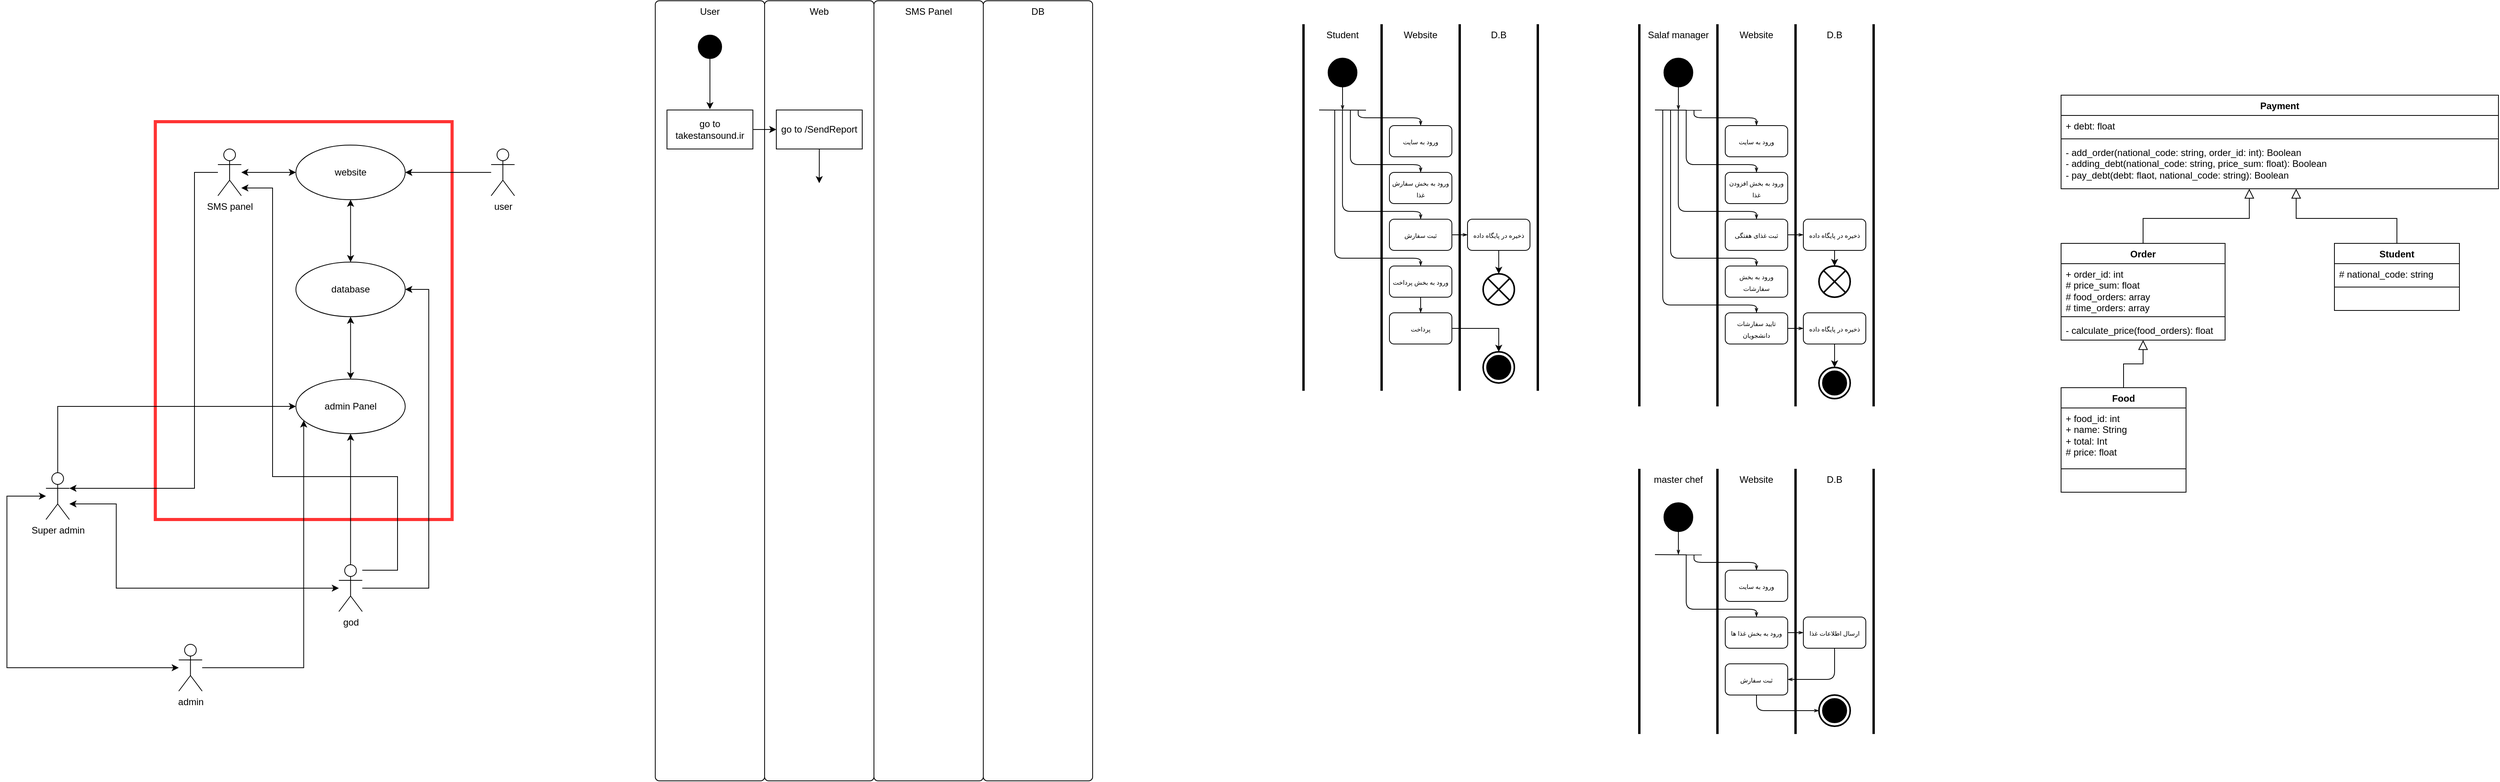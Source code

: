 <mxfile version="24.0.7" type="github">
  <diagram name="Page-1" id="4foU-sPMuwIL9KJDtfh4">
    <mxGraphModel dx="6680" dy="3847" grid="1" gridSize="10" guides="1" tooltips="1" connect="1" arrows="1" fold="1" page="1" pageScale="1" pageWidth="850" pageHeight="1100" math="0" shadow="0">
      <root>
        <mxCell id="0" />
        <mxCell id="1" parent="0" />
        <mxCell id="Uk1gx759VjxqlsX4QYIc-43" value="" style="html=1;whiteSpace=wrap;fillColor=none;strokeColor=#FF3333;strokeWidth=4;" parent="1" vertex="1">
          <mxGeometry x="289.86" y="185" width="380" height="510" as="geometry" />
        </mxCell>
        <mxCell id="Uk1gx759VjxqlsX4QYIc-20" value="" style="edgeStyle=orthogonalEdgeStyle;rounded=0;orthogonalLoop=1;jettySize=auto;html=1;startArrow=classic;startFill=1;" parent="1" source="Uk1gx759VjxqlsX4QYIc-2" target="Uk1gx759VjxqlsX4QYIc-19" edge="1">
          <mxGeometry relative="1" as="geometry" />
        </mxCell>
        <mxCell id="Uk1gx759VjxqlsX4QYIc-22" value="" style="edgeStyle=orthogonalEdgeStyle;rounded=0;orthogonalLoop=1;jettySize=auto;html=1;startArrow=classic;startFill=1;" parent="1" source="Uk1gx759VjxqlsX4QYIc-2" target="3tBQV6L8JSqMH3o-LpQg-3" edge="1">
          <mxGeometry relative="1" as="geometry">
            <mxPoint x="439.86" y="250" as="targetPoint" />
          </mxGeometry>
        </mxCell>
        <mxCell id="Uk1gx759VjxqlsX4QYIc-2" value="website" style="ellipse;whiteSpace=wrap;html=1;gradientColor=none;fillColor=default;" parent="1" vertex="1">
          <mxGeometry x="469.86" y="215" width="140" height="70" as="geometry" />
        </mxCell>
        <mxCell id="Uk1gx759VjxqlsX4QYIc-7" style="edgeStyle=orthogonalEdgeStyle;rounded=0;orthogonalLoop=1;jettySize=auto;html=1;" parent="1" source="Uk1gx759VjxqlsX4QYIc-4" target="Uk1gx759VjxqlsX4QYIc-2" edge="1">
          <mxGeometry relative="1" as="geometry" />
        </mxCell>
        <mxCell id="Uk1gx759VjxqlsX4QYIc-4" value="user" style="shape=umlActor;verticalLabelPosition=bottom;verticalAlign=top;html=1;gradientColor=none;fillColor=default;" parent="1" vertex="1">
          <mxGeometry x="719.86" y="220" width="30" height="60" as="geometry" />
        </mxCell>
        <mxCell id="Uk1gx759VjxqlsX4QYIc-19" value="database" style="ellipse;whiteSpace=wrap;html=1;gradientColor=none;fillColor=default;" parent="1" vertex="1">
          <mxGeometry x="469.86" y="365" width="140" height="70" as="geometry" />
        </mxCell>
        <mxCell id="Uk1gx759VjxqlsX4QYIc-33" style="edgeStyle=orthogonalEdgeStyle;rounded=0;orthogonalLoop=1;jettySize=auto;html=1;" parent="1" source="3tBQV6L8JSqMH3o-LpQg-3" target="Uk1gx759VjxqlsX4QYIc-29" edge="1">
          <mxGeometry relative="1" as="geometry">
            <Array as="points">
              <mxPoint x="340" y="250" />
              <mxPoint x="340" y="655" />
            </Array>
            <mxPoint x="364.889" y="284.912" as="sourcePoint" />
          </mxGeometry>
        </mxCell>
        <mxCell id="Uk1gx759VjxqlsX4QYIc-25" value="" style="edgeStyle=orthogonalEdgeStyle;rounded=0;orthogonalLoop=1;jettySize=auto;html=1;startArrow=classic;startFill=1;" parent="1" source="Uk1gx759VjxqlsX4QYIc-23" target="Uk1gx759VjxqlsX4QYIc-19" edge="1">
          <mxGeometry relative="1" as="geometry" />
        </mxCell>
        <mxCell id="Uk1gx759VjxqlsX4QYIc-23" value="admin Panel" style="ellipse;whiteSpace=wrap;html=1;gradientColor=none;fillColor=default;" parent="1" vertex="1">
          <mxGeometry x="469.86" y="515" width="140" height="70" as="geometry" />
        </mxCell>
        <mxCell id="Uk1gx759VjxqlsX4QYIc-30" style="edgeStyle=orthogonalEdgeStyle;rounded=0;orthogonalLoop=1;jettySize=auto;html=1;" parent="1" source="Uk1gx759VjxqlsX4QYIc-26" target="Uk1gx759VjxqlsX4QYIc-23" edge="1">
          <mxGeometry relative="1" as="geometry">
            <Array as="points">
              <mxPoint x="479.86" y="885" />
            </Array>
          </mxGeometry>
        </mxCell>
        <mxCell id="Uk1gx759VjxqlsX4QYIc-26" value="admin" style="shape=umlActor;verticalLabelPosition=bottom;verticalAlign=top;html=1;gradientColor=none;fillColor=default;" parent="1" vertex="1">
          <mxGeometry x="319.86" y="855" width="30" height="60" as="geometry" />
        </mxCell>
        <mxCell id="Uk1gx759VjxqlsX4QYIc-31" style="edgeStyle=orthogonalEdgeStyle;rounded=0;orthogonalLoop=1;jettySize=auto;html=1;" parent="1" source="Uk1gx759VjxqlsX4QYIc-28" target="Uk1gx759VjxqlsX4QYIc-23" edge="1">
          <mxGeometry relative="1" as="geometry" />
        </mxCell>
        <mxCell id="Uk1gx759VjxqlsX4QYIc-34" style="edgeStyle=orthogonalEdgeStyle;rounded=0;orthogonalLoop=1;jettySize=auto;html=1;startArrow=classic;startFill=1;" parent="1" source="Uk1gx759VjxqlsX4QYIc-28" target="Uk1gx759VjxqlsX4QYIc-29" edge="1">
          <mxGeometry relative="1" as="geometry">
            <Array as="points">
              <mxPoint x="239.86" y="783" />
              <mxPoint x="239.86" y="675" />
            </Array>
          </mxGeometry>
        </mxCell>
        <mxCell id="3tBQV6L8JSqMH3o-LpQg-1" style="edgeStyle=orthogonalEdgeStyle;rounded=0;orthogonalLoop=1;jettySize=auto;html=1;" edge="1" parent="1" source="Uk1gx759VjxqlsX4QYIc-28" target="Uk1gx759VjxqlsX4QYIc-19">
          <mxGeometry relative="1" as="geometry">
            <Array as="points">
              <mxPoint x="640" y="783" />
              <mxPoint x="640" y="400" />
            </Array>
          </mxGeometry>
        </mxCell>
        <mxCell id="3tBQV6L8JSqMH3o-LpQg-2" style="edgeStyle=orthogonalEdgeStyle;rounded=0;orthogonalLoop=1;jettySize=auto;html=1;" edge="1" parent="1" source="Uk1gx759VjxqlsX4QYIc-28" target="3tBQV6L8JSqMH3o-LpQg-3">
          <mxGeometry relative="1" as="geometry">
            <mxPoint x="420" y="274.423" as="targetPoint" />
            <Array as="points">
              <mxPoint x="600" y="760" />
              <mxPoint x="600" y="640" />
              <mxPoint x="440" y="640" />
              <mxPoint x="440" y="270" />
            </Array>
          </mxGeometry>
        </mxCell>
        <mxCell id="Uk1gx759VjxqlsX4QYIc-28" value="god" style="shape=umlActor;verticalLabelPosition=bottom;verticalAlign=top;html=1;gradientColor=none;fillColor=default;" parent="1" vertex="1">
          <mxGeometry x="524.86" y="753" width="30" height="60" as="geometry" />
        </mxCell>
        <mxCell id="Uk1gx759VjxqlsX4QYIc-32" style="edgeStyle=orthogonalEdgeStyle;rounded=0;orthogonalLoop=1;jettySize=auto;html=1;" parent="1" source="Uk1gx759VjxqlsX4QYIc-29" target="Uk1gx759VjxqlsX4QYIc-23" edge="1">
          <mxGeometry relative="1" as="geometry">
            <Array as="points">
              <mxPoint x="409.86" y="550" />
              <mxPoint x="409.86" y="550" />
            </Array>
          </mxGeometry>
        </mxCell>
        <mxCell id="Uk1gx759VjxqlsX4QYIc-38" style="edgeStyle=orthogonalEdgeStyle;rounded=0;orthogonalLoop=1;jettySize=auto;html=1;startArrow=classic;startFill=1;" parent="1" source="Uk1gx759VjxqlsX4QYIc-29" target="Uk1gx759VjxqlsX4QYIc-26" edge="1">
          <mxGeometry relative="1" as="geometry">
            <Array as="points">
              <mxPoint x="99.86" y="665" />
              <mxPoint x="99.86" y="885" />
            </Array>
          </mxGeometry>
        </mxCell>
        <mxCell id="Uk1gx759VjxqlsX4QYIc-29" value="Super admin" style="shape=umlActor;verticalLabelPosition=bottom;verticalAlign=top;html=1;gradientColor=none;fillColor=default;" parent="1" vertex="1">
          <mxGeometry x="149.86" y="635" width="30" height="60" as="geometry" />
        </mxCell>
        <mxCell id="Uk1gx759VjxqlsX4QYIc-219" value="Student" style="html=1;shape=mxgraph.sysml.actPart;strokeWidth=3;verticalAlign=top;rotation=0;whiteSpace=wrap;" parent="1" vertex="1">
          <mxGeometry x="1760" y="60" width="100" height="470" as="geometry" />
        </mxCell>
        <mxCell id="Uk1gx759VjxqlsX4QYIc-220" value="Website" style="html=1;shape=mxgraph.sysml.actPart;strokeWidth=3;verticalAlign=top;rotation=0;whiteSpace=wrap;" parent="1" vertex="1">
          <mxGeometry x="1860" y="60" width="100" height="370" as="geometry" />
        </mxCell>
        <mxCell id="Uk1gx759VjxqlsX4QYIc-221" value="D.B" style="html=1;shape=mxgraph.sysml.actPart;strokeWidth=3;verticalAlign=top;rotation=0;whiteSpace=wrap;" parent="1" vertex="1">
          <mxGeometry x="1960" y="60" width="100" height="470" as="geometry" />
        </mxCell>
        <mxCell id="Uk1gx759VjxqlsX4QYIc-222" style="edgeStyle=orthogonalEdgeStyle;rounded=0;orthogonalLoop=1;jettySize=auto;html=1;endArrow=openThin;endFill=0;jumpSize=6;endSize=4;startSize=4;" parent="1" source="Uk1gx759VjxqlsX4QYIc-223" edge="1">
          <mxGeometry relative="1" as="geometry">
            <mxPoint x="1810" y="170" as="targetPoint" />
          </mxGeometry>
        </mxCell>
        <mxCell id="Uk1gx759VjxqlsX4QYIc-223" value="" style="shape=ellipse;html=1;fillColor=strokeColor;strokeWidth=2;verticalLabelPosition=bottom;verticalAlignment=top;perimeter=ellipsePerimeter;" parent="1" vertex="1">
          <mxGeometry x="1792" y="104" width="36" height="36" as="geometry" />
        </mxCell>
        <mxCell id="Uk1gx759VjxqlsX4QYIc-224" value="" style="endArrow=none;html=1;rounded=0;entryX=0.8;entryY=0.322;entryDx=0;entryDy=0;entryPerimeter=0;" parent="1" edge="1">
          <mxGeometry width="50" height="50" relative="1" as="geometry">
            <mxPoint x="1780" y="170" as="sourcePoint" />
            <mxPoint x="1840" y="170.3" as="targetPoint" />
          </mxGeometry>
        </mxCell>
        <mxCell id="Uk1gx759VjxqlsX4QYIc-225" value="&lt;span style=&quot;font-size: 8px;&quot;&gt;ورود به سایت&lt;/span&gt;" style="shape=rect;html=1;rounded=1;whiteSpace=wrap;align=center;" parent="1" vertex="1">
          <mxGeometry x="1870" y="190" width="80" height="40" as="geometry" />
        </mxCell>
        <mxCell id="Uk1gx759VjxqlsX4QYIc-226" style="edgeStyle=orthogonalEdgeStyle;rounded=1;orthogonalLoop=1;jettySize=auto;html=1;endArrow=openThin;endFill=0;jumpSize=6;endSize=4;startSize=4;" parent="1" target="Uk1gx759VjxqlsX4QYIc-225" edge="1">
          <mxGeometry relative="1" as="geometry">
            <mxPoint x="1830" y="200" as="targetPoint" />
            <mxPoint x="1830" y="170" as="sourcePoint" />
            <Array as="points">
              <mxPoint x="1830" y="180" />
              <mxPoint x="1910" y="180" />
            </Array>
          </mxGeometry>
        </mxCell>
        <mxCell id="Uk1gx759VjxqlsX4QYIc-227" style="edgeStyle=orthogonalEdgeStyle;rounded=1;orthogonalLoop=1;jettySize=auto;html=1;endArrow=openThin;endFill=0;jumpSize=6;endSize=4;startSize=4;" parent="1" edge="1">
          <mxGeometry relative="1" as="geometry">
            <mxPoint x="1910" y="250" as="targetPoint" />
            <mxPoint x="1820" y="170" as="sourcePoint" />
            <Array as="points">
              <mxPoint x="1820" y="240" />
              <mxPoint x="1910" y="240" />
            </Array>
          </mxGeometry>
        </mxCell>
        <mxCell id="Uk1gx759VjxqlsX4QYIc-228" style="edgeStyle=orthogonalEdgeStyle;rounded=1;orthogonalLoop=1;jettySize=auto;html=1;endArrow=openThin;endFill=0;jumpSize=6;endSize=4;startSize=4;" parent="1" edge="1">
          <mxGeometry relative="1" as="geometry">
            <mxPoint x="1910" y="310" as="targetPoint" />
            <mxPoint x="1809.89" y="170" as="sourcePoint" />
            <Array as="points">
              <mxPoint x="1810" y="300" />
              <mxPoint x="1910" y="300" />
            </Array>
          </mxGeometry>
        </mxCell>
        <mxCell id="Uk1gx759VjxqlsX4QYIc-229" style="edgeStyle=orthogonalEdgeStyle;rounded=1;orthogonalLoop=1;jettySize=auto;html=1;endArrow=openThin;endFill=0;jumpSize=6;endSize=4;startSize=4;" parent="1" source="Uk1gx759VjxqlsX4QYIc-233" target="Uk1gx759VjxqlsX4QYIc-231" edge="1">
          <mxGeometry relative="1" as="geometry">
            <mxPoint x="1800" y="200" as="targetPoint" />
            <mxPoint x="1800" y="170" as="sourcePoint" />
            <Array as="points">
              <mxPoint x="1960" y="330" />
              <mxPoint x="1960" y="330" />
            </Array>
          </mxGeometry>
        </mxCell>
        <mxCell id="Uk1gx759VjxqlsX4QYIc-230" style="edgeStyle=orthogonalEdgeStyle;rounded=0;orthogonalLoop=1;jettySize=auto;html=1;" parent="1" source="Uk1gx759VjxqlsX4QYIc-231" target="Uk1gx759VjxqlsX4QYIc-280" edge="1">
          <mxGeometry relative="1" as="geometry" />
        </mxCell>
        <mxCell id="Uk1gx759VjxqlsX4QYIc-231" value="&lt;span style=&quot;font-size: 8px;&quot;&gt;ذخیره در پایگاه داده&lt;br&gt;&lt;/span&gt;" style="shape=rect;html=1;rounded=1;whiteSpace=wrap;align=center;" parent="1" vertex="1">
          <mxGeometry x="1970" y="310" width="80" height="40" as="geometry" />
        </mxCell>
        <mxCell id="Uk1gx759VjxqlsX4QYIc-232" value="&lt;span style=&quot;font-size: 8px;&quot;&gt;ورود به بخش سفارش غذا&lt;br&gt;&lt;/span&gt;" style="shape=rect;html=1;rounded=1;whiteSpace=wrap;align=center;" parent="1" vertex="1">
          <mxGeometry x="1870" y="250" width="80" height="40" as="geometry" />
        </mxCell>
        <mxCell id="Uk1gx759VjxqlsX4QYIc-233" value="&lt;font style=&quot;font-size: 8px;&quot;&gt;ثبت سفارش&lt;/font&gt;" style="shape=rect;html=1;rounded=1;whiteSpace=wrap;align=center;" parent="1" vertex="1">
          <mxGeometry x="1870" y="310" width="80" height="40" as="geometry" />
        </mxCell>
        <mxCell id="Uk1gx759VjxqlsX4QYIc-234" value="Salaf manager" style="html=1;shape=mxgraph.sysml.actPart;strokeWidth=3;verticalAlign=top;rotation=0;whiteSpace=wrap;" parent="1" vertex="1">
          <mxGeometry x="2190" y="60" width="100" height="490" as="geometry" />
        </mxCell>
        <mxCell id="Uk1gx759VjxqlsX4QYIc-235" value="Website" style="html=1;shape=mxgraph.sysml.actPart;strokeWidth=3;verticalAlign=top;rotation=0;whiteSpace=wrap;" parent="1" vertex="1">
          <mxGeometry x="2290" y="60" width="100" height="490" as="geometry" />
        </mxCell>
        <mxCell id="Uk1gx759VjxqlsX4QYIc-236" value="D.B" style="html=1;shape=mxgraph.sysml.actPart;strokeWidth=3;verticalAlign=top;rotation=0;whiteSpace=wrap;" parent="1" vertex="1">
          <mxGeometry x="2390" y="60" width="100" height="490" as="geometry" />
        </mxCell>
        <mxCell id="Uk1gx759VjxqlsX4QYIc-237" style="edgeStyle=orthogonalEdgeStyle;rounded=0;orthogonalLoop=1;jettySize=auto;html=1;endArrow=openThin;endFill=0;jumpSize=6;endSize=4;startSize=4;" parent="1" source="Uk1gx759VjxqlsX4QYIc-238" edge="1">
          <mxGeometry relative="1" as="geometry">
            <mxPoint x="2240" y="170" as="targetPoint" />
          </mxGeometry>
        </mxCell>
        <mxCell id="Uk1gx759VjxqlsX4QYIc-238" value="" style="shape=ellipse;html=1;fillColor=strokeColor;strokeWidth=2;verticalLabelPosition=bottom;verticalAlignment=top;perimeter=ellipsePerimeter;" parent="1" vertex="1">
          <mxGeometry x="2222" y="104" width="36" height="36" as="geometry" />
        </mxCell>
        <mxCell id="Uk1gx759VjxqlsX4QYIc-239" value="" style="endArrow=none;html=1;rounded=0;entryX=0.8;entryY=0.322;entryDx=0;entryDy=0;entryPerimeter=0;" parent="1" edge="1">
          <mxGeometry width="50" height="50" relative="1" as="geometry">
            <mxPoint x="2210" y="170" as="sourcePoint" />
            <mxPoint x="2270" y="170.3" as="targetPoint" />
          </mxGeometry>
        </mxCell>
        <mxCell id="Uk1gx759VjxqlsX4QYIc-240" value="&lt;span style=&quot;font-size: 8px;&quot;&gt;ورود به سایت&lt;/span&gt;" style="shape=rect;html=1;rounded=1;whiteSpace=wrap;align=center;" parent="1" vertex="1">
          <mxGeometry x="2300" y="190" width="80" height="40" as="geometry" />
        </mxCell>
        <mxCell id="Uk1gx759VjxqlsX4QYIc-241" style="edgeStyle=orthogonalEdgeStyle;rounded=1;orthogonalLoop=1;jettySize=auto;html=1;endArrow=openThin;endFill=0;jumpSize=6;endSize=4;startSize=4;" parent="1" target="Uk1gx759VjxqlsX4QYIc-240" edge="1">
          <mxGeometry relative="1" as="geometry">
            <mxPoint x="2260" y="200" as="targetPoint" />
            <mxPoint x="2260" y="170" as="sourcePoint" />
            <Array as="points">
              <mxPoint x="2260" y="180" />
              <mxPoint x="2340" y="180" />
            </Array>
          </mxGeometry>
        </mxCell>
        <mxCell id="Uk1gx759VjxqlsX4QYIc-242" style="edgeStyle=orthogonalEdgeStyle;rounded=1;orthogonalLoop=1;jettySize=auto;html=1;endArrow=openThin;endFill=0;jumpSize=6;endSize=4;startSize=4;" parent="1" edge="1">
          <mxGeometry relative="1" as="geometry">
            <mxPoint x="2340" y="250" as="targetPoint" />
            <mxPoint x="2250" y="170" as="sourcePoint" />
            <Array as="points">
              <mxPoint x="2250" y="240" />
              <mxPoint x="2340" y="240" />
            </Array>
          </mxGeometry>
        </mxCell>
        <mxCell id="Uk1gx759VjxqlsX4QYIc-243" style="edgeStyle=orthogonalEdgeStyle;rounded=1;orthogonalLoop=1;jettySize=auto;html=1;endArrow=openThin;endFill=0;jumpSize=6;endSize=4;startSize=4;" parent="1" edge="1">
          <mxGeometry relative="1" as="geometry">
            <mxPoint x="2340" y="310" as="targetPoint" />
            <mxPoint x="2239.89" y="170" as="sourcePoint" />
            <Array as="points">
              <mxPoint x="2240" y="300" />
              <mxPoint x="2340" y="300" />
            </Array>
          </mxGeometry>
        </mxCell>
        <mxCell id="Uk1gx759VjxqlsX4QYIc-244" style="edgeStyle=orthogonalEdgeStyle;rounded=1;orthogonalLoop=1;jettySize=auto;html=1;endArrow=openThin;endFill=0;jumpSize=6;endSize=4;startSize=4;" parent="1" source="Uk1gx759VjxqlsX4QYIc-248" target="Uk1gx759VjxqlsX4QYIc-246" edge="1">
          <mxGeometry relative="1" as="geometry">
            <mxPoint x="2230" y="200" as="targetPoint" />
            <mxPoint x="2230" y="170" as="sourcePoint" />
            <Array as="points">
              <mxPoint x="2390" y="330" />
              <mxPoint x="2390" y="330" />
            </Array>
          </mxGeometry>
        </mxCell>
        <mxCell id="Uk1gx759VjxqlsX4QYIc-245" style="edgeStyle=orthogonalEdgeStyle;rounded=0;orthogonalLoop=1;jettySize=auto;html=1;" parent="1" source="Uk1gx759VjxqlsX4QYIc-246" target="Uk1gx759VjxqlsX4QYIc-257" edge="1">
          <mxGeometry relative="1" as="geometry" />
        </mxCell>
        <mxCell id="Uk1gx759VjxqlsX4QYIc-246" value="&lt;span style=&quot;font-size: 8px;&quot;&gt;ذخیره در پایگاه داده&lt;br&gt;&lt;/span&gt;" style="shape=rect;html=1;rounded=1;whiteSpace=wrap;align=center;" parent="1" vertex="1">
          <mxGeometry x="2400" y="310" width="80" height="40" as="geometry" />
        </mxCell>
        <mxCell id="Uk1gx759VjxqlsX4QYIc-247" value="&lt;span style=&quot;font-size: 8px;&quot;&gt;ورود به بخش افزودن غذا&lt;br&gt;&lt;/span&gt;" style="shape=rect;html=1;rounded=1;whiteSpace=wrap;align=center;" parent="1" vertex="1">
          <mxGeometry x="2300" y="250" width="80" height="40" as="geometry" />
        </mxCell>
        <mxCell id="Uk1gx759VjxqlsX4QYIc-248" value="&lt;font style=&quot;font-size: 8px;&quot;&gt;ثبت غذای هفتگی&lt;/font&gt;" style="shape=rect;html=1;rounded=1;whiteSpace=wrap;align=center;" parent="1" vertex="1">
          <mxGeometry x="2300" y="310" width="80" height="40" as="geometry" />
        </mxCell>
        <mxCell id="Uk1gx759VjxqlsX4QYIc-249" value="&lt;span style=&quot;font-size: 8px;&quot;&gt;ورود به بخش سفارشات&lt;br&gt;&lt;/span&gt;" style="shape=rect;html=1;rounded=1;whiteSpace=wrap;align=center;" parent="1" vertex="1">
          <mxGeometry x="2300" y="370" width="80" height="40" as="geometry" />
        </mxCell>
        <mxCell id="Uk1gx759VjxqlsX4QYIc-250" style="edgeStyle=orthogonalEdgeStyle;rounded=1;orthogonalLoop=1;jettySize=auto;html=1;endArrow=openThin;endFill=0;jumpSize=6;endSize=4;startSize=4;" parent="1" target="Uk1gx759VjxqlsX4QYIc-249" edge="1">
          <mxGeometry relative="1" as="geometry">
            <mxPoint x="2330.11" y="310" as="targetPoint" />
            <mxPoint x="2230" y="170" as="sourcePoint" />
            <Array as="points">
              <mxPoint x="2230" y="360" />
              <mxPoint x="2340" y="360" />
            </Array>
          </mxGeometry>
        </mxCell>
        <mxCell id="Uk1gx759VjxqlsX4QYIc-251" style="edgeStyle=orthogonalEdgeStyle;rounded=1;orthogonalLoop=1;jettySize=auto;html=1;endArrow=openThin;endFill=0;jumpSize=6;endSize=4;startSize=4;" parent="1" target="Uk1gx759VjxqlsX4QYIc-252" edge="1">
          <mxGeometry relative="1" as="geometry">
            <mxPoint x="2330" y="370" as="targetPoint" />
            <mxPoint x="2220" y="170" as="sourcePoint" />
            <Array as="points">
              <mxPoint x="2220" y="420" />
              <mxPoint x="2340" y="420" />
            </Array>
          </mxGeometry>
        </mxCell>
        <mxCell id="Uk1gx759VjxqlsX4QYIc-252" value="&lt;span style=&quot;font-size: 8px;&quot;&gt;تایید سفارشات دانشجویان&lt;br&gt;&lt;/span&gt;" style="shape=rect;html=1;rounded=1;whiteSpace=wrap;align=center;" parent="1" vertex="1">
          <mxGeometry x="2300" y="430" width="80" height="40" as="geometry" />
        </mxCell>
        <mxCell id="Uk1gx759VjxqlsX4QYIc-253" style="edgeStyle=orthogonalEdgeStyle;rounded=0;orthogonalLoop=1;jettySize=auto;html=1;" parent="1" source="Uk1gx759VjxqlsX4QYIc-254" target="Uk1gx759VjxqlsX4QYIc-256" edge="1">
          <mxGeometry relative="1" as="geometry" />
        </mxCell>
        <mxCell id="Uk1gx759VjxqlsX4QYIc-254" value="&lt;span style=&quot;font-size: 8px;&quot;&gt;ذخیره در پایگاه داده&lt;br&gt;&lt;/span&gt;" style="shape=rect;html=1;rounded=1;whiteSpace=wrap;align=center;" parent="1" vertex="1">
          <mxGeometry x="2400" y="430" width="80" height="40" as="geometry" />
        </mxCell>
        <mxCell id="Uk1gx759VjxqlsX4QYIc-255" style="edgeStyle=orthogonalEdgeStyle;rounded=1;orthogonalLoop=1;jettySize=auto;html=1;endArrow=openThin;endFill=0;jumpSize=6;endSize=4;startSize=4;exitX=1;exitY=0.5;exitDx=0;exitDy=0;" parent="1" source="Uk1gx759VjxqlsX4QYIc-252" target="Uk1gx759VjxqlsX4QYIc-254" edge="1">
          <mxGeometry relative="1" as="geometry">
            <mxPoint x="2400" y="449.91" as="targetPoint" />
            <mxPoint x="2380" y="449.91" as="sourcePoint" />
            <Array as="points" />
          </mxGeometry>
        </mxCell>
        <mxCell id="Uk1gx759VjxqlsX4QYIc-256" value="" style="html=1;shape=mxgraph.sysml.actFinal;strokeWidth=2;verticalLabelPosition=bottom;verticalAlignment=top;" parent="1" vertex="1">
          <mxGeometry x="2420" y="500" width="40" height="40" as="geometry" />
        </mxCell>
        <mxCell id="Uk1gx759VjxqlsX4QYIc-257" value="" style="html=1;shape=mxgraph.sysml.flowFinal;strokeWidth=2;verticalLabelPosition=bottom;verticalAlignment=top;" parent="1" vertex="1">
          <mxGeometry x="2420" y="370" width="40" height="40" as="geometry" />
        </mxCell>
        <mxCell id="Uk1gx759VjxqlsX4QYIc-258" value="master chef" style="html=1;shape=mxgraph.sysml.actPart;strokeWidth=3;verticalAlign=top;rotation=0;whiteSpace=wrap;" parent="1" vertex="1">
          <mxGeometry x="2190" y="630" width="100" height="340" as="geometry" />
        </mxCell>
        <mxCell id="Uk1gx759VjxqlsX4QYIc-259" value="Website" style="html=1;shape=mxgraph.sysml.actPart;strokeWidth=3;verticalAlign=top;rotation=0;whiteSpace=wrap;" parent="1" vertex="1">
          <mxGeometry x="2290" y="630" width="100" height="310" as="geometry" />
        </mxCell>
        <mxCell id="Uk1gx759VjxqlsX4QYIc-260" value="D.B" style="html=1;shape=mxgraph.sysml.actPart;strokeWidth=3;verticalAlign=top;rotation=0;whiteSpace=wrap;" parent="1" vertex="1">
          <mxGeometry x="2390" y="630" width="100" height="340" as="geometry" />
        </mxCell>
        <mxCell id="Uk1gx759VjxqlsX4QYIc-261" style="edgeStyle=orthogonalEdgeStyle;rounded=0;orthogonalLoop=1;jettySize=auto;html=1;endArrow=openThin;endFill=0;jumpSize=6;endSize=4;startSize=4;" parent="1" source="Uk1gx759VjxqlsX4QYIc-262" edge="1">
          <mxGeometry relative="1" as="geometry">
            <mxPoint x="2240" y="740" as="targetPoint" />
          </mxGeometry>
        </mxCell>
        <mxCell id="Uk1gx759VjxqlsX4QYIc-262" value="" style="shape=ellipse;html=1;fillColor=strokeColor;strokeWidth=2;verticalLabelPosition=bottom;verticalAlignment=top;perimeter=ellipsePerimeter;" parent="1" vertex="1">
          <mxGeometry x="2222" y="674" width="36" height="36" as="geometry" />
        </mxCell>
        <mxCell id="Uk1gx759VjxqlsX4QYIc-263" value="" style="endArrow=none;html=1;rounded=0;entryX=0.8;entryY=0.322;entryDx=0;entryDy=0;entryPerimeter=0;" parent="1" edge="1">
          <mxGeometry width="50" height="50" relative="1" as="geometry">
            <mxPoint x="2210" y="740" as="sourcePoint" />
            <mxPoint x="2270" y="740.3" as="targetPoint" />
          </mxGeometry>
        </mxCell>
        <mxCell id="Uk1gx759VjxqlsX4QYIc-264" value="&lt;span style=&quot;font-size: 8px;&quot;&gt;ورود به سایت&lt;/span&gt;" style="shape=rect;html=1;rounded=1;whiteSpace=wrap;align=center;" parent="1" vertex="1">
          <mxGeometry x="2300" y="760" width="80" height="40" as="geometry" />
        </mxCell>
        <mxCell id="Uk1gx759VjxqlsX4QYIc-265" style="edgeStyle=orthogonalEdgeStyle;rounded=1;orthogonalLoop=1;jettySize=auto;html=1;endArrow=openThin;endFill=0;jumpSize=6;endSize=4;startSize=4;" parent="1" target="Uk1gx759VjxqlsX4QYIc-264" edge="1">
          <mxGeometry relative="1" as="geometry">
            <mxPoint x="2260" y="770" as="targetPoint" />
            <mxPoint x="2260" y="740" as="sourcePoint" />
            <Array as="points">
              <mxPoint x="2260" y="750" />
              <mxPoint x="2340" y="750" />
            </Array>
          </mxGeometry>
        </mxCell>
        <mxCell id="Uk1gx759VjxqlsX4QYIc-266" style="edgeStyle=orthogonalEdgeStyle;rounded=1;orthogonalLoop=1;jettySize=auto;html=1;endArrow=openThin;endFill=0;jumpSize=6;endSize=4;startSize=4;" parent="1" edge="1">
          <mxGeometry relative="1" as="geometry">
            <mxPoint x="2340" y="820" as="targetPoint" />
            <mxPoint x="2250" y="740" as="sourcePoint" />
            <Array as="points">
              <mxPoint x="2250" y="810" />
              <mxPoint x="2340" y="810" />
            </Array>
          </mxGeometry>
        </mxCell>
        <mxCell id="Uk1gx759VjxqlsX4QYIc-267" style="edgeStyle=orthogonalEdgeStyle;rounded=1;orthogonalLoop=1;jettySize=auto;html=1;endArrow=openThin;endFill=0;jumpSize=6;endSize=4;startSize=4;" parent="1" source="Uk1gx759VjxqlsX4QYIc-268" target="Uk1gx759VjxqlsX4QYIc-270" edge="1">
          <mxGeometry relative="1" as="geometry">
            <mxPoint x="2230" y="770" as="targetPoint" />
            <mxPoint x="2230" y="740" as="sourcePoint" />
            <Array as="points">
              <mxPoint x="2440" y="900" />
            </Array>
          </mxGeometry>
        </mxCell>
        <mxCell id="Uk1gx759VjxqlsX4QYIc-268" value="&lt;span style=&quot;font-size: 8px;&quot;&gt;ارسال اطلاعات غذا&lt;br&gt;&lt;/span&gt;" style="shape=rect;html=1;rounded=1;whiteSpace=wrap;align=center;" parent="1" vertex="1">
          <mxGeometry x="2400" y="820" width="80" height="40" as="geometry" />
        </mxCell>
        <mxCell id="Uk1gx759VjxqlsX4QYIc-269" value="&lt;span style=&quot;font-size: 8px;&quot;&gt;ورود به بخش غذا ها&lt;br&gt;&lt;/span&gt;" style="shape=rect;html=1;rounded=1;whiteSpace=wrap;align=center;" parent="1" vertex="1">
          <mxGeometry x="2300" y="820" width="80" height="40" as="geometry" />
        </mxCell>
        <mxCell id="Uk1gx759VjxqlsX4QYIc-270" value="&lt;font style=&quot;font-size: 8px;&quot;&gt;ثبت سفارش&lt;/font&gt;" style="shape=rect;html=1;rounded=1;whiteSpace=wrap;align=center;" parent="1" vertex="1">
          <mxGeometry x="2300" y="880" width="80" height="40" as="geometry" />
        </mxCell>
        <mxCell id="Uk1gx759VjxqlsX4QYIc-271" value="" style="html=1;shape=mxgraph.sysml.actFinal;strokeWidth=2;verticalLabelPosition=bottom;verticalAlignment=top;" parent="1" vertex="1">
          <mxGeometry x="2420" y="920" width="40" height="40" as="geometry" />
        </mxCell>
        <mxCell id="Uk1gx759VjxqlsX4QYIc-272" style="edgeStyle=orthogonalEdgeStyle;rounded=1;orthogonalLoop=1;jettySize=auto;html=1;endArrow=openThin;endFill=0;jumpSize=6;endSize=4;startSize=4;" parent="1" source="Uk1gx759VjxqlsX4QYIc-269" target="Uk1gx759VjxqlsX4QYIc-268" edge="1">
          <mxGeometry relative="1" as="geometry">
            <mxPoint x="2414" y="810" as="targetPoint" />
            <mxPoint x="2324" y="730" as="sourcePoint" />
            <Array as="points">
              <mxPoint x="2380" y="830" />
              <mxPoint x="2380" y="830" />
            </Array>
          </mxGeometry>
        </mxCell>
        <mxCell id="Uk1gx759VjxqlsX4QYIc-273" style="edgeStyle=orthogonalEdgeStyle;rounded=1;orthogonalLoop=1;jettySize=auto;html=1;endArrow=openThin;endFill=0;jumpSize=6;endSize=4;startSize=4;" parent="1" source="Uk1gx759VjxqlsX4QYIc-270" target="Uk1gx759VjxqlsX4QYIc-271" edge="1">
          <mxGeometry relative="1" as="geometry">
            <mxPoint x="2380" y="900" as="targetPoint" />
            <mxPoint x="2440" y="860" as="sourcePoint" />
            <Array as="points">
              <mxPoint x="2340" y="940" />
            </Array>
          </mxGeometry>
        </mxCell>
        <mxCell id="Uk1gx759VjxqlsX4QYIc-274" style="edgeStyle=orthogonalEdgeStyle;rounded=1;orthogonalLoop=1;jettySize=auto;html=1;endArrow=openThin;endFill=0;jumpSize=6;endSize=4;startSize=4;" parent="1" target="Uk1gx759VjxqlsX4QYIc-275" edge="1">
          <mxGeometry relative="1" as="geometry">
            <mxPoint x="1900.11" y="310" as="targetPoint" />
            <mxPoint x="1800" y="170" as="sourcePoint" />
            <Array as="points">
              <mxPoint x="1800" y="360" />
              <mxPoint x="1910" y="360" />
            </Array>
          </mxGeometry>
        </mxCell>
        <mxCell id="Uk1gx759VjxqlsX4QYIc-275" value="&lt;font style=&quot;font-size: 8px;&quot;&gt;ورود به بخش پرداخت&lt;/font&gt;" style="shape=rect;html=1;rounded=1;whiteSpace=wrap;align=center;" parent="1" vertex="1">
          <mxGeometry x="1870" y="370" width="80" height="40" as="geometry" />
        </mxCell>
        <mxCell id="Uk1gx759VjxqlsX4QYIc-276" style="edgeStyle=orthogonalEdgeStyle;rounded=0;orthogonalLoop=1;jettySize=auto;html=1;" parent="1" source="Uk1gx759VjxqlsX4QYIc-277" target="Uk1gx759VjxqlsX4QYIc-279" edge="1">
          <mxGeometry relative="1" as="geometry" />
        </mxCell>
        <mxCell id="Uk1gx759VjxqlsX4QYIc-277" value="&lt;span style=&quot;font-size: 8px;&quot;&gt;پرداخت&lt;/span&gt;" style="shape=rect;html=1;rounded=1;whiteSpace=wrap;align=center;" parent="1" vertex="1">
          <mxGeometry x="1870" y="430" width="80" height="40" as="geometry" />
        </mxCell>
        <mxCell id="Uk1gx759VjxqlsX4QYIc-278" style="edgeStyle=orthogonalEdgeStyle;rounded=1;orthogonalLoop=1;jettySize=auto;html=1;endArrow=openThin;endFill=0;jumpSize=6;endSize=4;startSize=4;" parent="1" source="Uk1gx759VjxqlsX4QYIc-275" target="Uk1gx759VjxqlsX4QYIc-277" edge="1">
          <mxGeometry relative="1" as="geometry">
            <mxPoint x="1910" y="430" as="targetPoint" />
            <mxPoint x="1800" y="230" as="sourcePoint" />
            <Array as="points">
              <mxPoint x="1910" y="410" />
              <mxPoint x="1910" y="410" />
            </Array>
          </mxGeometry>
        </mxCell>
        <mxCell id="Uk1gx759VjxqlsX4QYIc-279" value="" style="html=1;shape=mxgraph.sysml.actFinal;strokeWidth=2;verticalLabelPosition=bottom;verticalAlignment=top;" parent="1" vertex="1">
          <mxGeometry x="1990" y="480" width="40" height="40" as="geometry" />
        </mxCell>
        <mxCell id="Uk1gx759VjxqlsX4QYIc-280" value="" style="html=1;shape=mxgraph.sysml.flowFinal;strokeWidth=2;verticalLabelPosition=bottom;verticalAlignment=top;" parent="1" vertex="1">
          <mxGeometry x="1990" y="380" width="40" height="40" as="geometry" />
        </mxCell>
        <mxCell id="Uk1gx759VjxqlsX4QYIc-281" style="edgeStyle=orthogonalEdgeStyle;rounded=0;orthogonalLoop=1;jettySize=auto;html=1;endArrow=block;endFill=0;endSize=10;" parent="1" source="Uk1gx759VjxqlsX4QYIc-282" target="Uk1gx759VjxqlsX4QYIc-291" edge="1">
          <mxGeometry relative="1" as="geometry">
            <Array as="points">
              <mxPoint x="2835" y="309" />
              <mxPoint x="2971" y="309" />
            </Array>
          </mxGeometry>
        </mxCell>
        <mxCell id="Uk1gx759VjxqlsX4QYIc-282" value="Order" style="swimlane;fontStyle=1;align=center;verticalAlign=top;childLayout=stackLayout;horizontal=1;startSize=26;horizontalStack=0;resizeParent=1;resizeParentMax=0;resizeLast=0;collapsible=1;marginBottom=0;whiteSpace=wrap;html=1;" parent="1" vertex="1">
          <mxGeometry x="2730" y="341" width="210" height="124" as="geometry" />
        </mxCell>
        <mxCell id="Uk1gx759VjxqlsX4QYIc-283" value="+ order_id: int&lt;br&gt;# price_sum: float&lt;br&gt;# food_orders: array&lt;br&gt;# time_orders: array" style="text;strokeColor=none;fillColor=none;align=left;verticalAlign=top;spacingLeft=4;spacingRight=4;overflow=hidden;rotatable=0;points=[[0,0.5],[1,0.5]];portConstraint=eastwest;whiteSpace=wrap;html=1;" parent="Uk1gx759VjxqlsX4QYIc-282" vertex="1">
          <mxGeometry y="26" width="210" height="64" as="geometry" />
        </mxCell>
        <mxCell id="Uk1gx759VjxqlsX4QYIc-284" value="" style="line;strokeWidth=1;fillColor=none;align=left;verticalAlign=middle;spacingTop=-1;spacingLeft=3;spacingRight=3;rotatable=0;labelPosition=right;points=[];portConstraint=eastwest;strokeColor=inherit;" parent="Uk1gx759VjxqlsX4QYIc-282" vertex="1">
          <mxGeometry y="90" width="210" height="8" as="geometry" />
        </mxCell>
        <mxCell id="Uk1gx759VjxqlsX4QYIc-285" value="- calculate_price(food_orders): float&amp;nbsp;" style="text;strokeColor=none;fillColor=none;align=left;verticalAlign=top;spacingLeft=4;spacingRight=4;overflow=hidden;rotatable=0;points=[[0,0.5],[1,0.5]];portConstraint=eastwest;whiteSpace=wrap;html=1;" parent="Uk1gx759VjxqlsX4QYIc-282" vertex="1">
          <mxGeometry y="98" width="210" height="26" as="geometry" />
        </mxCell>
        <mxCell id="Uk1gx759VjxqlsX4QYIc-286" style="edgeStyle=orthogonalEdgeStyle;rounded=0;orthogonalLoop=1;jettySize=auto;html=1;endArrow=block;endFill=0;endSize=10;" parent="1" source="Uk1gx759VjxqlsX4QYIc-287" target="Uk1gx759VjxqlsX4QYIc-291" edge="1">
          <mxGeometry relative="1" as="geometry">
            <Array as="points">
              <mxPoint x="3160" y="309" />
              <mxPoint x="3031" y="309" />
            </Array>
          </mxGeometry>
        </mxCell>
        <mxCell id="Uk1gx759VjxqlsX4QYIc-287" value="Student" style="swimlane;fontStyle=1;align=center;verticalAlign=top;childLayout=stackLayout;horizontal=1;startSize=26;horizontalStack=0;resizeParent=1;resizeParentMax=0;resizeLast=0;collapsible=1;marginBottom=0;whiteSpace=wrap;html=1;" parent="1" vertex="1">
          <mxGeometry x="3080" y="341" width="160" height="86" as="geometry" />
        </mxCell>
        <mxCell id="Uk1gx759VjxqlsX4QYIc-288" value="# national_code: string" style="text;strokeColor=none;fillColor=none;align=left;verticalAlign=top;spacingLeft=4;spacingRight=4;overflow=hidden;rotatable=0;points=[[0,0.5],[1,0.5]];portConstraint=eastwest;whiteSpace=wrap;html=1;" parent="Uk1gx759VjxqlsX4QYIc-287" vertex="1">
          <mxGeometry y="26" width="160" height="26" as="geometry" />
        </mxCell>
        <mxCell id="Uk1gx759VjxqlsX4QYIc-289" value="" style="line;strokeWidth=1;fillColor=none;align=left;verticalAlign=middle;spacingTop=-1;spacingLeft=3;spacingRight=3;rotatable=0;labelPosition=right;points=[];portConstraint=eastwest;strokeColor=inherit;" parent="Uk1gx759VjxqlsX4QYIc-287" vertex="1">
          <mxGeometry y="52" width="160" height="8" as="geometry" />
        </mxCell>
        <mxCell id="Uk1gx759VjxqlsX4QYIc-290" value="&amp;nbsp;&amp;nbsp;" style="text;strokeColor=none;fillColor=none;align=left;verticalAlign=top;spacingLeft=4;spacingRight=4;overflow=hidden;rotatable=0;points=[[0,0.5],[1,0.5]];portConstraint=eastwest;whiteSpace=wrap;html=1;" parent="Uk1gx759VjxqlsX4QYIc-287" vertex="1">
          <mxGeometry y="60" width="160" height="26" as="geometry" />
        </mxCell>
        <mxCell id="Uk1gx759VjxqlsX4QYIc-291" value="Payment" style="swimlane;fontStyle=1;align=center;verticalAlign=top;childLayout=stackLayout;horizontal=1;startSize=26;horizontalStack=0;resizeParent=1;resizeParentMax=0;resizeLast=0;collapsible=1;marginBottom=0;whiteSpace=wrap;html=1;" parent="1" vertex="1">
          <mxGeometry x="2730" y="151" width="560" height="120" as="geometry">
            <mxRectangle x="300" y="40" width="90" height="30" as="alternateBounds" />
          </mxGeometry>
        </mxCell>
        <mxCell id="Uk1gx759VjxqlsX4QYIc-292" value="+ debt: float" style="text;strokeColor=none;fillColor=none;align=left;verticalAlign=top;spacingLeft=4;spacingRight=4;overflow=hidden;rotatable=0;points=[[0,0.5],[1,0.5]];portConstraint=eastwest;whiteSpace=wrap;html=1;" parent="Uk1gx759VjxqlsX4QYIc-291" vertex="1">
          <mxGeometry y="26" width="560" height="26" as="geometry" />
        </mxCell>
        <mxCell id="Uk1gx759VjxqlsX4QYIc-293" value="" style="line;strokeWidth=1;fillColor=none;align=left;verticalAlign=middle;spacingTop=-1;spacingLeft=3;spacingRight=3;rotatable=0;labelPosition=right;points=[];portConstraint=eastwest;strokeColor=inherit;" parent="Uk1gx759VjxqlsX4QYIc-291" vertex="1">
          <mxGeometry y="52" width="560" height="8" as="geometry" />
        </mxCell>
        <mxCell id="Uk1gx759VjxqlsX4QYIc-294" value="- add_order(national_code: string, order_id: int): Boolean&lt;br&gt;- adding_debt(national_code: string, price_sum: float): Boolean&lt;br&gt;- pay_debt(debt: flaot, national_code: string): Boolean" style="text;strokeColor=none;fillColor=none;align=left;verticalAlign=top;spacingLeft=4;spacingRight=4;overflow=hidden;rotatable=0;points=[[0,0.5],[1,0.5]];portConstraint=eastwest;whiteSpace=wrap;html=1;" parent="Uk1gx759VjxqlsX4QYIc-291" vertex="1">
          <mxGeometry y="60" width="560" height="60" as="geometry" />
        </mxCell>
        <mxCell id="Uk1gx759VjxqlsX4QYIc-295" style="edgeStyle=orthogonalEdgeStyle;rounded=0;orthogonalLoop=1;jettySize=auto;html=1;endArrow=block;endFill=0;endSize=10;" parent="1" source="Uk1gx759VjxqlsX4QYIc-296" target="Uk1gx759VjxqlsX4QYIc-282" edge="1">
          <mxGeometry relative="1" as="geometry" />
        </mxCell>
        <mxCell id="Uk1gx759VjxqlsX4QYIc-296" value="Food" style="swimlane;fontStyle=1;align=center;verticalAlign=top;childLayout=stackLayout;horizontal=1;startSize=26;horizontalStack=0;resizeParent=1;resizeParentMax=0;resizeLast=0;collapsible=1;marginBottom=0;whiteSpace=wrap;html=1;" parent="1" vertex="1">
          <mxGeometry x="2730" y="526" width="160" height="134" as="geometry" />
        </mxCell>
        <mxCell id="Uk1gx759VjxqlsX4QYIc-297" value="+ food_id: int&lt;br&gt;+ name: String&lt;br&gt;+ total: Int&lt;br&gt;# price: float" style="text;strokeColor=none;fillColor=none;align=left;verticalAlign=top;spacingLeft=4;spacingRight=4;overflow=hidden;rotatable=0;points=[[0,0.5],[1,0.5]];portConstraint=eastwest;whiteSpace=wrap;html=1;" parent="Uk1gx759VjxqlsX4QYIc-296" vertex="1">
          <mxGeometry y="26" width="160" height="74" as="geometry" />
        </mxCell>
        <mxCell id="Uk1gx759VjxqlsX4QYIc-298" value="" style="line;strokeWidth=1;fillColor=none;align=left;verticalAlign=middle;spacingTop=-1;spacingLeft=3;spacingRight=3;rotatable=0;labelPosition=right;points=[];portConstraint=eastwest;strokeColor=inherit;" parent="Uk1gx759VjxqlsX4QYIc-296" vertex="1">
          <mxGeometry y="100" width="160" height="8" as="geometry" />
        </mxCell>
        <mxCell id="Uk1gx759VjxqlsX4QYIc-299" value="&amp;nbsp;&amp;nbsp;" style="text;strokeColor=none;fillColor=none;align=left;verticalAlign=top;spacingLeft=4;spacingRight=4;overflow=hidden;rotatable=0;points=[[0,0.5],[1,0.5]];portConstraint=eastwest;whiteSpace=wrap;html=1;" parent="Uk1gx759VjxqlsX4QYIc-296" vertex="1">
          <mxGeometry y="108" width="160" height="26" as="geometry" />
        </mxCell>
        <mxCell id="Uk1gx759VjxqlsX4QYIc-300" value="User" style="html=1;align=center;verticalAlign=top;rounded=1;absoluteArcSize=1;arcSize=10;dashed=0;whiteSpace=wrap;" parent="1" vertex="1">
          <mxGeometry x="930" y="30" width="140" height="1000" as="geometry" />
        </mxCell>
        <mxCell id="Uk1gx759VjxqlsX4QYIc-301" value="Web" style="html=1;align=center;verticalAlign=top;rounded=1;absoluteArcSize=1;arcSize=10;dashed=0;whiteSpace=wrap;" parent="1" vertex="1">
          <mxGeometry x="1070" y="30" width="140" height="1000" as="geometry" />
        </mxCell>
        <mxCell id="Uk1gx759VjxqlsX4QYIc-303" value="SMS Panel" style="html=1;align=center;verticalAlign=top;rounded=1;absoluteArcSize=1;arcSize=10;dashed=0;whiteSpace=wrap;" parent="1" vertex="1">
          <mxGeometry x="1210" y="30" width="140" height="1000" as="geometry" />
        </mxCell>
        <mxCell id="Uk1gx759VjxqlsX4QYIc-304" value="DB" style="html=1;align=center;verticalAlign=top;rounded=1;absoluteArcSize=1;arcSize=10;dashed=0;whiteSpace=wrap;" parent="1" vertex="1">
          <mxGeometry x="1350" y="30" width="140" height="1000" as="geometry" />
        </mxCell>
        <mxCell id="Uk1gx759VjxqlsX4QYIc-307" value="" style="edgeStyle=orthogonalEdgeStyle;rounded=0;orthogonalLoop=1;jettySize=auto;html=1;" parent="1" source="Uk1gx759VjxqlsX4QYIc-305" edge="1">
          <mxGeometry relative="1" as="geometry">
            <mxPoint x="1000.0" y="169" as="targetPoint" />
          </mxGeometry>
        </mxCell>
        <mxCell id="Uk1gx759VjxqlsX4QYIc-305" value="" style="ellipse;fillColor=strokeColor;html=1;" parent="1" vertex="1">
          <mxGeometry x="985" y="74" width="30" height="30" as="geometry" />
        </mxCell>
        <mxCell id="Uk1gx759VjxqlsX4QYIc-314" style="edgeStyle=orthogonalEdgeStyle;rounded=0;orthogonalLoop=1;jettySize=auto;html=1;" parent="1" source="Uk1gx759VjxqlsX4QYIc-310" target="Uk1gx759VjxqlsX4QYIc-313" edge="1">
          <mxGeometry relative="1" as="geometry" />
        </mxCell>
        <mxCell id="Uk1gx759VjxqlsX4QYIc-310" value="go to takestansound.ir" style="html=1;whiteSpace=wrap;" parent="1" vertex="1">
          <mxGeometry x="945" y="170" width="110" height="50" as="geometry" />
        </mxCell>
        <mxCell id="Uk1gx759VjxqlsX4QYIc-319" value="" style="edgeStyle=orthogonalEdgeStyle;rounded=0;orthogonalLoop=1;jettySize=auto;html=1;" parent="1" source="Uk1gx759VjxqlsX4QYIc-313" edge="1">
          <mxGeometry relative="1" as="geometry">
            <mxPoint x="1139.929" y="263.821" as="targetPoint" />
          </mxGeometry>
        </mxCell>
        <mxCell id="Uk1gx759VjxqlsX4QYIc-313" value="go to /SendReport" style="html=1;whiteSpace=wrap;" parent="1" vertex="1">
          <mxGeometry x="1085" y="170" width="110" height="50" as="geometry" />
        </mxCell>
        <mxCell id="3tBQV6L8JSqMH3o-LpQg-3" value="SMS panel" style="shape=umlActor;verticalLabelPosition=bottom;verticalAlign=top;html=1;outlineConnect=0;" vertex="1" parent="1">
          <mxGeometry x="370" y="220" width="30" height="60" as="geometry" />
        </mxCell>
      </root>
    </mxGraphModel>
  </diagram>
</mxfile>
